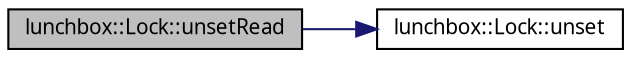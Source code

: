 digraph "lunchbox::Lock::unsetRead"
{
  edge [fontname="Sans",fontsize="10",labelfontname="Sans",labelfontsize="10"];
  node [fontname="Sans",fontsize="10",shape=record];
  rankdir="LR";
  Node1 [label="lunchbox::Lock::unsetRead",height=0.2,width=0.4,color="black", fillcolor="grey75", style="filled" fontcolor="black"];
  Node1 -> Node2 [color="midnightblue",fontsize="10",style="solid",fontname="Sans"];
  Node2 [label="lunchbox::Lock::unset",height=0.2,width=0.4,color="black", fillcolor="white", style="filled",URL="$classlunchbox_1_1_lock.html#a41e870b0399534bd46d16e0d820dddf8",tooltip="Release the lock. "];
}
